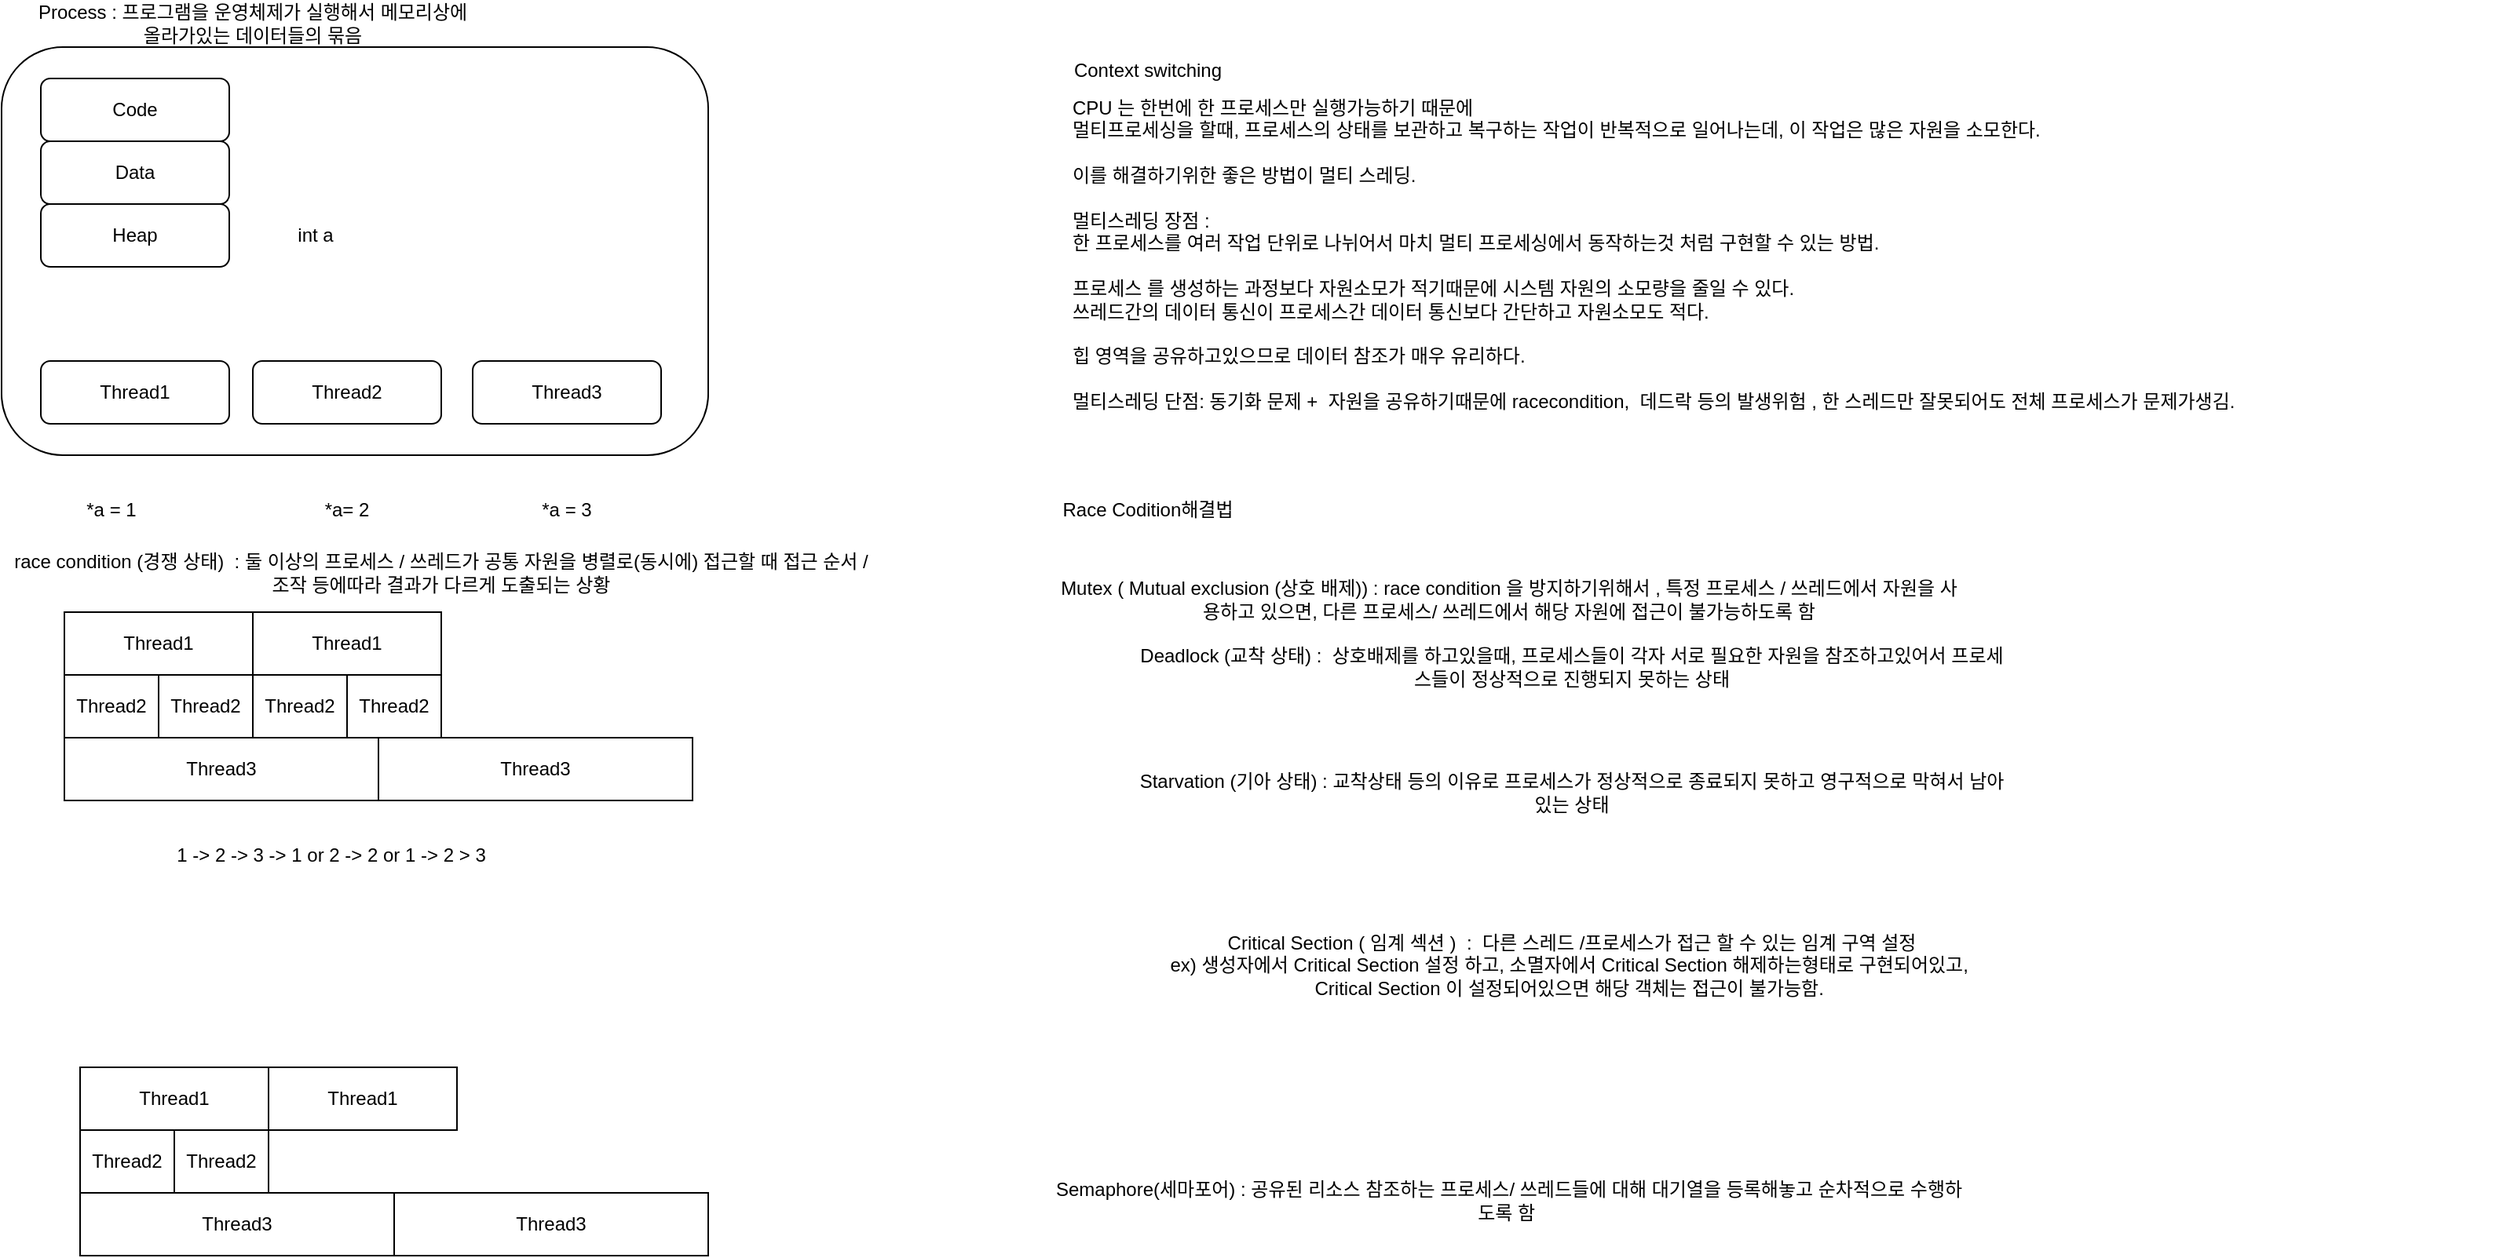 <mxfile version="19.0.2" type="device"><diagram id="wpjiy9UExfHMtAStceLS" name="Page-1"><mxGraphModel dx="1185" dy="662" grid="1" gridSize="10" guides="1" tooltips="1" connect="1" arrows="1" fold="1" page="1" pageScale="1" pageWidth="827" pageHeight="1169" math="0" shadow="0"><root><mxCell id="0"/><mxCell id="1" parent="0"/><mxCell id="CR_e5OSrJJryxJVLG6PB-1" value="" style="rounded=1;whiteSpace=wrap;html=1;" vertex="1" parent="1"><mxGeometry x="40" y="40" width="450" height="260" as="geometry"/></mxCell><mxCell id="CR_e5OSrJJryxJVLG6PB-3" value="Code" style="rounded=1;whiteSpace=wrap;html=1;" vertex="1" parent="1"><mxGeometry x="65" y="60" width="120" height="40" as="geometry"/></mxCell><mxCell id="CR_e5OSrJJryxJVLG6PB-4" value="Data" style="rounded=1;whiteSpace=wrap;html=1;" vertex="1" parent="1"><mxGeometry x="65" y="100" width="120" height="40" as="geometry"/></mxCell><mxCell id="CR_e5OSrJJryxJVLG6PB-5" value="Heap" style="rounded=1;whiteSpace=wrap;html=1;" vertex="1" parent="1"><mxGeometry x="65" y="140" width="120" height="40" as="geometry"/></mxCell><mxCell id="CR_e5OSrJJryxJVLG6PB-6" value="Thread1" style="rounded=1;whiteSpace=wrap;html=1;" vertex="1" parent="1"><mxGeometry x="65" y="240" width="120" height="40" as="geometry"/></mxCell><mxCell id="CR_e5OSrJJryxJVLG6PB-7" value="Thread2" style="rounded=1;whiteSpace=wrap;html=1;" vertex="1" parent="1"><mxGeometry x="200" y="240" width="120" height="40" as="geometry"/></mxCell><mxCell id="CR_e5OSrJJryxJVLG6PB-8" value="Process : 프로그램을 운영체제가 실행해서 메모리상에 올라가있는 데이터들의 묶음" style="text;html=1;strokeColor=none;fillColor=none;align=center;verticalAlign=middle;whiteSpace=wrap;rounded=0;" vertex="1" parent="1"><mxGeometry x="60" y="10" width="280" height="30" as="geometry"/></mxCell><mxCell id="CR_e5OSrJJryxJVLG6PB-9" value="Thread3" style="rounded=1;whiteSpace=wrap;html=1;" vertex="1" parent="1"><mxGeometry x="340" y="240" width="120" height="40" as="geometry"/></mxCell><mxCell id="CR_e5OSrJJryxJVLG6PB-10" value="int a" style="text;html=1;strokeColor=none;fillColor=none;align=center;verticalAlign=middle;whiteSpace=wrap;rounded=0;" vertex="1" parent="1"><mxGeometry x="210" y="145" width="60" height="30" as="geometry"/></mxCell><mxCell id="CR_e5OSrJJryxJVLG6PB-11" value="*a = 1" style="text;html=1;strokeColor=none;fillColor=none;align=center;verticalAlign=middle;whiteSpace=wrap;rounded=0;" vertex="1" parent="1"><mxGeometry x="80" y="320" width="60" height="30" as="geometry"/></mxCell><mxCell id="CR_e5OSrJJryxJVLG6PB-12" value="*a= 2" style="text;html=1;strokeColor=none;fillColor=none;align=center;verticalAlign=middle;whiteSpace=wrap;rounded=0;" vertex="1" parent="1"><mxGeometry x="230" y="320" width="60" height="30" as="geometry"/></mxCell><mxCell id="CR_e5OSrJJryxJVLG6PB-13" value="*a = 3" style="text;html=1;strokeColor=none;fillColor=none;align=center;verticalAlign=middle;whiteSpace=wrap;rounded=0;" vertex="1" parent="1"><mxGeometry x="370" y="320" width="60" height="30" as="geometry"/></mxCell><mxCell id="CR_e5OSrJJryxJVLG6PB-14" value="Thread1" style="rounded=0;whiteSpace=wrap;html=1;" vertex="1" parent="1"><mxGeometry x="80" y="400" width="120" height="40" as="geometry"/></mxCell><mxCell id="CR_e5OSrJJryxJVLG6PB-15" value="Thread1" style="rounded=0;whiteSpace=wrap;html=1;" vertex="1" parent="1"><mxGeometry x="200" y="400" width="120" height="40" as="geometry"/></mxCell><mxCell id="CR_e5OSrJJryxJVLG6PB-16" value="Thread2" style="rounded=0;whiteSpace=wrap;html=1;" vertex="1" parent="1"><mxGeometry x="80" y="440" width="60" height="40" as="geometry"/></mxCell><mxCell id="CR_e5OSrJJryxJVLG6PB-17" value="Thread2" style="rounded=0;whiteSpace=wrap;html=1;" vertex="1" parent="1"><mxGeometry x="140" y="440" width="60" height="40" as="geometry"/></mxCell><mxCell id="CR_e5OSrJJryxJVLG6PB-18" value="Thread3" style="rounded=0;whiteSpace=wrap;html=1;" vertex="1" parent="1"><mxGeometry x="80" y="480" width="200" height="40" as="geometry"/></mxCell><mxCell id="CR_e5OSrJJryxJVLG6PB-20" value="Thread2" style="rounded=0;whiteSpace=wrap;html=1;" vertex="1" parent="1"><mxGeometry x="200" y="440" width="60" height="40" as="geometry"/></mxCell><mxCell id="CR_e5OSrJJryxJVLG6PB-21" value="Thread2" style="rounded=0;whiteSpace=wrap;html=1;" vertex="1" parent="1"><mxGeometry x="260" y="440" width="60" height="40" as="geometry"/></mxCell><mxCell id="CR_e5OSrJJryxJVLG6PB-23" value="1 -&amp;gt; 2 -&amp;gt; 3 -&amp;gt; 1 or 2 -&amp;gt; 2 or 1 -&amp;gt; 2 &amp;gt; 3" style="text;html=1;strokeColor=none;fillColor=none;align=center;verticalAlign=middle;whiteSpace=wrap;rounded=0;" vertex="1" parent="1"><mxGeometry x="70" y="540" width="360" height="30" as="geometry"/></mxCell><mxCell id="CR_e5OSrJJryxJVLG6PB-24" value="Thread3" style="rounded=0;whiteSpace=wrap;html=1;" vertex="1" parent="1"><mxGeometry x="280" y="480" width="200" height="40" as="geometry"/></mxCell><mxCell id="CR_e5OSrJJryxJVLG6PB-25" value="Thread1" style="rounded=0;whiteSpace=wrap;html=1;" vertex="1" parent="1"><mxGeometry x="90" y="690" width="120" height="40" as="geometry"/></mxCell><mxCell id="CR_e5OSrJJryxJVLG6PB-26" value="Thread2" style="rounded=0;whiteSpace=wrap;html=1;" vertex="1" parent="1"><mxGeometry x="90" y="730" width="60" height="40" as="geometry"/></mxCell><mxCell id="CR_e5OSrJJryxJVLG6PB-27" value="Thread3" style="rounded=0;whiteSpace=wrap;html=1;" vertex="1" parent="1"><mxGeometry x="90" y="770" width="200" height="40" as="geometry"/></mxCell><mxCell id="CR_e5OSrJJryxJVLG6PB-28" value="Thread1" style="rounded=0;whiteSpace=wrap;html=1;" vertex="1" parent="1"><mxGeometry x="210" y="690" width="120" height="40" as="geometry"/></mxCell><mxCell id="CR_e5OSrJJryxJVLG6PB-29" value="Thread2" style="rounded=0;whiteSpace=wrap;html=1;" vertex="1" parent="1"><mxGeometry x="150" y="730" width="60" height="40" as="geometry"/></mxCell><mxCell id="CR_e5OSrJJryxJVLG6PB-30" value="Thread3" style="rounded=0;whiteSpace=wrap;html=1;" vertex="1" parent="1"><mxGeometry x="290" y="770" width="200" height="40" as="geometry"/></mxCell><mxCell id="CR_e5OSrJJryxJVLG6PB-31" value="race condition (경쟁 상태)&amp;nbsp; : 둘 이상의 프로세스 / 쓰레드가 공통 자원을 병렬로(동시에) 접근할 때 접근 순서 / 조작 등에따라 결과가 다르게 도출되는 상황" style="text;html=1;strokeColor=none;fillColor=none;align=center;verticalAlign=middle;whiteSpace=wrap;rounded=0;" vertex="1" parent="1"><mxGeometry x="40" y="360" width="560" height="30" as="geometry"/></mxCell><mxCell id="CR_e5OSrJJryxJVLG6PB-32" value="&lt;br&gt;Mutex ( Mutual exclusion (상호 배제)) : race condition 을 방지하기위해서 , 특정 프로세스 / 쓰레드에서 자원을 사용하고 있으면, 다른 프로세스/ 쓰레드에서 해당 자원에 접근이 불가능하도록 함" style="text;html=1;strokeColor=none;fillColor=none;align=center;verticalAlign=middle;whiteSpace=wrap;rounded=0;" vertex="1" parent="1"><mxGeometry x="710" y="360" width="580" height="50" as="geometry"/></mxCell><mxCell id="CR_e5OSrJJryxJVLG6PB-33" value="Race Codition해결법" style="text;html=1;strokeColor=none;fillColor=none;align=center;verticalAlign=middle;whiteSpace=wrap;rounded=0;" vertex="1" parent="1"><mxGeometry x="670" y="320" width="200" height="30" as="geometry"/></mxCell><mxCell id="CR_e5OSrJJryxJVLG6PB-34" value="Deadlock (교착 상태) :&amp;nbsp; 상호배제를 하고있을때, 프로세스들이 각자 서로 필요한 자원을 참조하고있어서 프로세스들이 정상적으로 진행되지 못하는 상태" style="text;html=1;strokeColor=none;fillColor=none;align=center;verticalAlign=middle;whiteSpace=wrap;rounded=0;" vertex="1" parent="1"><mxGeometry x="760" y="420" width="560" height="30" as="geometry"/></mxCell><mxCell id="CR_e5OSrJJryxJVLG6PB-35" value="Starvation (기아 상태) : 교착상태 등의 이유로 프로세스가 정상적으로 종료되지 못하고 영구적으로 막혀서 남아있는 상태" style="text;html=1;strokeColor=none;fillColor=none;align=center;verticalAlign=middle;whiteSpace=wrap;rounded=0;" vertex="1" parent="1"><mxGeometry x="760" y="500" width="560" height="30" as="geometry"/></mxCell><mxCell id="CR_e5OSrJJryxJVLG6PB-37" value="Critical Section ( 임계 섹션 )&amp;nbsp; :&amp;nbsp; 다른 스레드 /프로세스가 접근 할 수 있는 임계 구역 설정&lt;br&gt;ex) 생성자에서 Critical Section 설정 하고, 소멸자에서 Critical Section 해제하는형태로 구현되어있고,&amp;nbsp;&lt;br&gt;Critical Section 이 설정되어있으면 해당 객체는 접근이 불가능함.&amp;nbsp;" style="text;html=1;strokeColor=none;fillColor=none;align=center;verticalAlign=middle;whiteSpace=wrap;rounded=0;" vertex="1" parent="1"><mxGeometry x="760" y="590" width="560" height="70" as="geometry"/></mxCell><mxCell id="CR_e5OSrJJryxJVLG6PB-38" value="Semaphore(세마포어) : 공유된 리소스 참조하는 프로세스/ 쓰레드들에 대해 대기열을 등록해놓고 순차적으로 수행하도록 함&amp;nbsp;" style="text;html=1;strokeColor=none;fillColor=none;align=center;verticalAlign=middle;whiteSpace=wrap;rounded=0;" vertex="1" parent="1"><mxGeometry x="710" y="750" width="580" height="50" as="geometry"/></mxCell><mxCell id="CR_e5OSrJJryxJVLG6PB-40" value="Context switching" style="text;html=1;strokeColor=none;fillColor=none;align=center;verticalAlign=middle;whiteSpace=wrap;rounded=0;" vertex="1" parent="1"><mxGeometry x="680" y="40" width="180" height="30" as="geometry"/></mxCell><mxCell id="CR_e5OSrJJryxJVLG6PB-41" value="CPU 는 한번에 한 프로세스만 실행가능하기 때문에&amp;nbsp;&lt;br&gt;멀티프로세싱을 할때, 프로세스의 상태를 보관하고 복구하는 작업이 반복적으로 일어나는데, 이 작업은 많은 자원을 소모한다.&lt;br&gt;&lt;br&gt;이를 해결하기위한 좋은 방법이 멀티 스레딩.&amp;nbsp;&lt;br&gt;&lt;br&gt;멀티스레딩 장점 :&amp;nbsp;&lt;br&gt;한 프로세스를 여러 작업 단위로 나뉘어서 마치 멀티 프로세싱에서 동작하는것 처럼 구현할 수 있는 방법.&amp;nbsp;&lt;br&gt;&lt;br&gt;프로세스 를 생성하는 과정보다 자원소모가 적기때문에 시스템 자원의 소모량을 줄일 수 있다.&lt;br&gt;쓰레드간의 데이터 통신이 프로세스간 데이터 통신보다 간단하고 자원소모도 적다.&amp;nbsp;&lt;br&gt;&lt;br&gt;힙 영역을 공유하고있으므로 데이터 참조가 매우 유리하다.&lt;br&gt;&lt;br&gt;멀티스레딩 단점: 동기화 문제 +&amp;nbsp; 자원을 공유하기때문에 racecondition,&amp;nbsp; 데드락 등의 발생위험 , 한 스레드만 잘못되어도 전체 프로세스가 문제가생김.&amp;nbsp;" style="text;html=1;strokeColor=none;fillColor=none;align=left;verticalAlign=top;whiteSpace=wrap;rounded=0;" vertex="1" parent="1"><mxGeometry x="720" y="65" width="910" height="210" as="geometry"/></mxCell></root></mxGraphModel></diagram></mxfile>